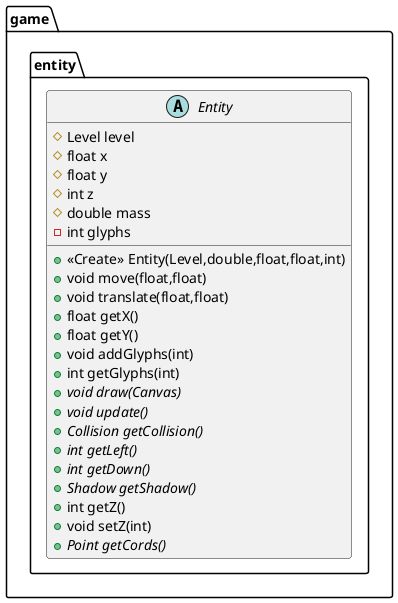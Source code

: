 @startuml
abstract class game.entity.Entity {
# Level level
# float x
# float y
# int z
# double mass
- int glyphs
+ <<Create>> Entity(Level,double,float,float,int)
+ void move(float,float)
+ void translate(float,float)
+ float getX()
+ float getY()
+ void addGlyphs(int)
+ int getGlyphs(int)
+ {abstract}void draw(Canvas)
+ {abstract}void update()
+ {abstract}Collision getCollision()
+ {abstract}int getLeft()
+ {abstract}int getDown()
+ {abstract}Shadow getShadow()
+ int getZ()
+ void setZ(int)
+ {abstract}Point getCords()
}


@enduml